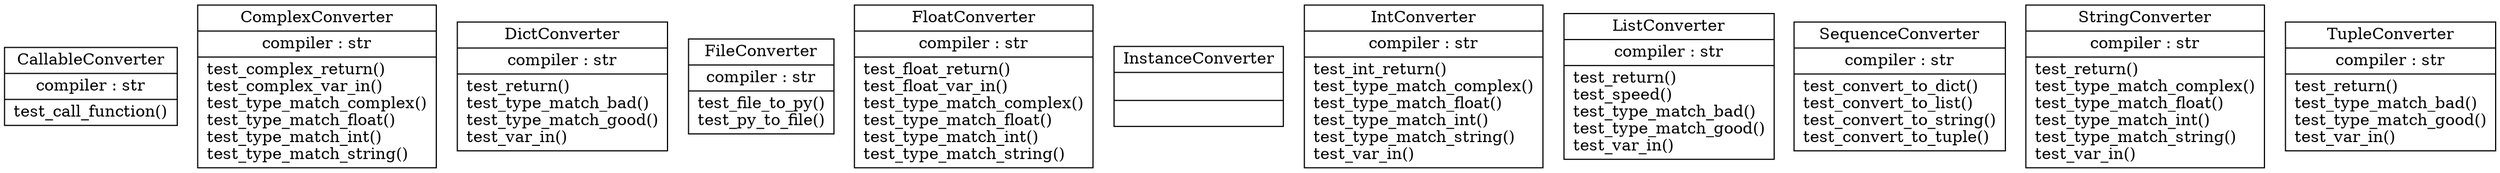 digraph "classes_20" {
rankdir=BT
charset="utf-8"
"test_c_spec.CallableConverter" [color="black", fontcolor="black", label=<{CallableConverter|compiler : str<br ALIGN="LEFT"/>|test_call_function()<br ALIGN="LEFT"/>}>, shape="record", style="solid"];
"test_c_spec.ComplexConverter" [color="black", fontcolor="black", label=<{ComplexConverter|compiler : str<br ALIGN="LEFT"/>|test_complex_return()<br ALIGN="LEFT"/>test_complex_var_in()<br ALIGN="LEFT"/>test_type_match_complex()<br ALIGN="LEFT"/>test_type_match_float()<br ALIGN="LEFT"/>test_type_match_int()<br ALIGN="LEFT"/>test_type_match_string()<br ALIGN="LEFT"/>}>, shape="record", style="solid"];
"test_c_spec.DictConverter" [color="black", fontcolor="black", label=<{DictConverter|compiler : str<br ALIGN="LEFT"/>|test_return()<br ALIGN="LEFT"/>test_type_match_bad()<br ALIGN="LEFT"/>test_type_match_good()<br ALIGN="LEFT"/>test_var_in()<br ALIGN="LEFT"/>}>, shape="record", style="solid"];
"test_c_spec.FileConverter" [color="black", fontcolor="black", label=<{FileConverter|compiler : str<br ALIGN="LEFT"/>|test_file_to_py()<br ALIGN="LEFT"/>test_py_to_file()<br ALIGN="LEFT"/>}>, shape="record", style="solid"];
"test_c_spec.FloatConverter" [color="black", fontcolor="black", label=<{FloatConverter|compiler : str<br ALIGN="LEFT"/>|test_float_return()<br ALIGN="LEFT"/>test_float_var_in()<br ALIGN="LEFT"/>test_type_match_complex()<br ALIGN="LEFT"/>test_type_match_float()<br ALIGN="LEFT"/>test_type_match_int()<br ALIGN="LEFT"/>test_type_match_string()<br ALIGN="LEFT"/>}>, shape="record", style="solid"];
"test_c_spec.InstanceConverter" [color="black", fontcolor="black", label=<{InstanceConverter|<br ALIGN="LEFT"/>|}>, shape="record", style="solid"];
"test_c_spec.IntConverter" [color="black", fontcolor="black", label=<{IntConverter|compiler : str<br ALIGN="LEFT"/>|test_int_return()<br ALIGN="LEFT"/>test_type_match_complex()<br ALIGN="LEFT"/>test_type_match_float()<br ALIGN="LEFT"/>test_type_match_int()<br ALIGN="LEFT"/>test_type_match_string()<br ALIGN="LEFT"/>test_var_in()<br ALIGN="LEFT"/>}>, shape="record", style="solid"];
"test_c_spec.ListConverter" [color="black", fontcolor="black", label=<{ListConverter|compiler : str<br ALIGN="LEFT"/>|test_return()<br ALIGN="LEFT"/>test_speed()<br ALIGN="LEFT"/>test_type_match_bad()<br ALIGN="LEFT"/>test_type_match_good()<br ALIGN="LEFT"/>test_var_in()<br ALIGN="LEFT"/>}>, shape="record", style="solid"];
"test_c_spec.SequenceConverter" [color="black", fontcolor="black", label=<{SequenceConverter|compiler : str<br ALIGN="LEFT"/>|test_convert_to_dict()<br ALIGN="LEFT"/>test_convert_to_list()<br ALIGN="LEFT"/>test_convert_to_string()<br ALIGN="LEFT"/>test_convert_to_tuple()<br ALIGN="LEFT"/>}>, shape="record", style="solid"];
"test_c_spec.StringConverter" [color="black", fontcolor="black", label=<{StringConverter|compiler : str<br ALIGN="LEFT"/>|test_return()<br ALIGN="LEFT"/>test_type_match_complex()<br ALIGN="LEFT"/>test_type_match_float()<br ALIGN="LEFT"/>test_type_match_int()<br ALIGN="LEFT"/>test_type_match_string()<br ALIGN="LEFT"/>test_var_in()<br ALIGN="LEFT"/>}>, shape="record", style="solid"];
"test_c_spec.TupleConverter" [color="black", fontcolor="black", label=<{TupleConverter|compiler : str<br ALIGN="LEFT"/>|test_return()<br ALIGN="LEFT"/>test_type_match_bad()<br ALIGN="LEFT"/>test_type_match_good()<br ALIGN="LEFT"/>test_var_in()<br ALIGN="LEFT"/>}>, shape="record", style="solid"];
}
